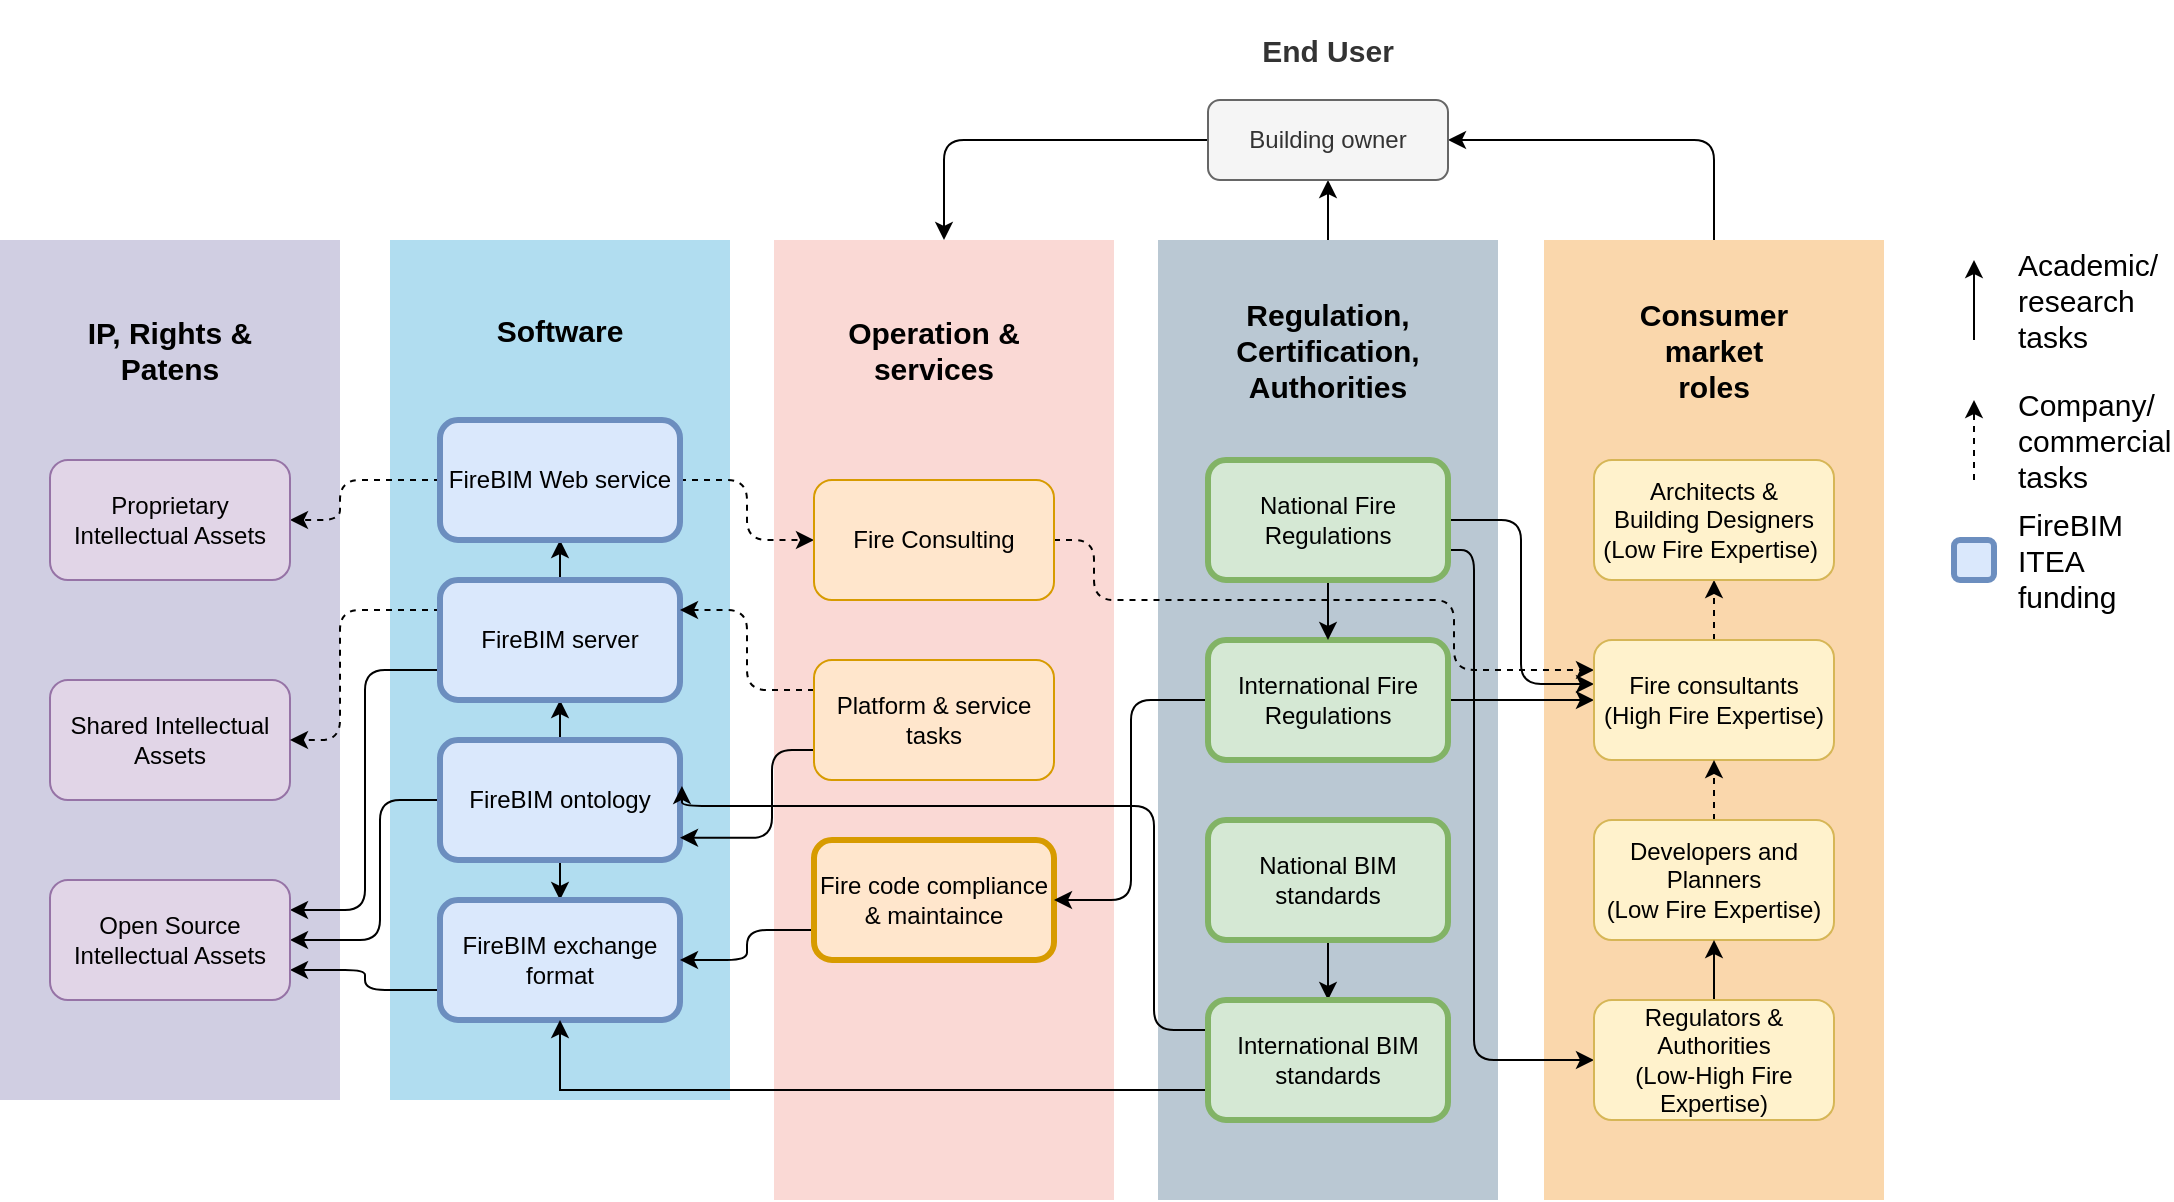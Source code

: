 <mxfile version="15.3.8" type="github">
  <diagram id="prtHgNgQTEPvFCAcTncT" name="Page-1">
    <mxGraphModel dx="1422" dy="1874" grid="1" gridSize="10" guides="1" tooltips="1" connect="1" arrows="1" fold="1" page="1" pageScale="1" pageWidth="827" pageHeight="1169" math="0" shadow="0">
      <root>
        <mxCell id="0" />
        <mxCell id="1" parent="0" />
        <mxCell id="2TjgyCzb8Htl5xwf5OyU-55" value="" style="rounded=0;html=1;strokeColor=none;fillColor=#d0cee2;whiteSpace=wrap;" parent="1" vertex="1">
          <mxGeometry x="103" y="90" width="170" height="430" as="geometry" />
        </mxCell>
        <mxCell id="2TjgyCzb8Htl5xwf5OyU-54" value="" style="rounded=0;whiteSpace=wrap;html=1;strokeColor=none;fillColor=#b1ddf0;" parent="1" vertex="1">
          <mxGeometry x="298" y="90" width="170" height="430" as="geometry" />
        </mxCell>
        <mxCell id="2TjgyCzb8Htl5xwf5OyU-53" value="" style="rounded=0;whiteSpace=wrap;html=1;fillColor=#fad7ac;strokeColor=none;" parent="1" vertex="1">
          <mxGeometry x="875" y="90" width="170" height="480" as="geometry" />
        </mxCell>
        <mxCell id="2TjgyCzb8Htl5xwf5OyU-52" value="" style="rounded=0;whiteSpace=wrap;html=1;fillColor=#bac8d3;strokeColor=none;" parent="1" vertex="1">
          <mxGeometry x="682" y="90" width="170" height="480" as="geometry" />
        </mxCell>
        <mxCell id="2TjgyCzb8Htl5xwf5OyU-50" value="" style="rounded=0;whiteSpace=wrap;html=1;strokeColor=none;fillColor=#fad9d5;" parent="1" vertex="1">
          <mxGeometry x="490" y="90" width="170" height="480" as="geometry" />
        </mxCell>
        <mxCell id="O-F3Ail7RcBTmuWhiVfL-2" value="Shared Intellectual Assets" style="rounded=1;whiteSpace=wrap;html=1;fillColor=#e1d5e7;strokeColor=#9673a6;" parent="1" vertex="1">
          <mxGeometry x="128" y="310" width="120" height="60" as="geometry" />
        </mxCell>
        <mxCell id="2TjgyCzb8Htl5xwf5OyU-14" style="edgeStyle=orthogonalEdgeStyle;rounded=0;orthogonalLoop=1;jettySize=auto;html=1;exitX=0.5;exitY=1;exitDx=0;exitDy=0;entryX=0.5;entryY=0;entryDx=0;entryDy=0;" parent="1" source="O-F3Ail7RcBTmuWhiVfL-3" target="O-F3Ail7RcBTmuWhiVfL-4" edge="1">
          <mxGeometry relative="1" as="geometry" />
        </mxCell>
        <mxCell id="2TjgyCzb8Htl5xwf5OyU-15" style="edgeStyle=orthogonalEdgeStyle;rounded=0;orthogonalLoop=1;jettySize=auto;html=1;exitX=0.5;exitY=0;exitDx=0;exitDy=0;entryX=0.5;entryY=1;entryDx=0;entryDy=0;" parent="1" source="O-F3Ail7RcBTmuWhiVfL-3" target="O-F3Ail7RcBTmuWhiVfL-5" edge="1">
          <mxGeometry relative="1" as="geometry" />
        </mxCell>
        <mxCell id="g0r0Y4DcRBQkHfUcTOGN-6" style="edgeStyle=orthogonalEdgeStyle;rounded=1;orthogonalLoop=1;jettySize=auto;html=1;exitX=0;exitY=0.5;exitDx=0;exitDy=0;entryX=1;entryY=0.5;entryDx=0;entryDy=0;" edge="1" parent="1" source="O-F3Ail7RcBTmuWhiVfL-3" target="O-F3Ail7RcBTmuWhiVfL-14">
          <mxGeometry relative="1" as="geometry">
            <Array as="points">
              <mxPoint x="293" y="370" />
              <mxPoint x="293" y="440" />
            </Array>
          </mxGeometry>
        </mxCell>
        <mxCell id="O-F3Ail7RcBTmuWhiVfL-3" value="FireBIM ontology" style="rounded=1;whiteSpace=wrap;html=1;fillColor=#dae8fc;strokeColor=#6c8ebf;strokeWidth=3;" parent="1" vertex="1">
          <mxGeometry x="323" y="340" width="120" height="60" as="geometry" />
        </mxCell>
        <mxCell id="g0r0Y4DcRBQkHfUcTOGN-7" style="edgeStyle=orthogonalEdgeStyle;rounded=1;orthogonalLoop=1;jettySize=auto;html=1;exitX=0;exitY=0.75;exitDx=0;exitDy=0;entryX=1;entryY=0.75;entryDx=0;entryDy=0;" edge="1" parent="1" source="O-F3Ail7RcBTmuWhiVfL-4" target="O-F3Ail7RcBTmuWhiVfL-14">
          <mxGeometry relative="1" as="geometry" />
        </mxCell>
        <mxCell id="O-F3Ail7RcBTmuWhiVfL-4" value="FireBIM exchange format" style="rounded=1;whiteSpace=wrap;html=1;fillColor=#dae8fc;strokeColor=#6c8ebf;strokeWidth=3;" parent="1" vertex="1">
          <mxGeometry x="323" y="420" width="120" height="60" as="geometry" />
        </mxCell>
        <mxCell id="2TjgyCzb8Htl5xwf5OyU-16" style="edgeStyle=orthogonalEdgeStyle;rounded=0;orthogonalLoop=1;jettySize=auto;html=1;exitX=0.5;exitY=0;exitDx=0;exitDy=0;entryX=0.5;entryY=1;entryDx=0;entryDy=0;" parent="1" source="O-F3Ail7RcBTmuWhiVfL-5" target="O-F3Ail7RcBTmuWhiVfL-6" edge="1">
          <mxGeometry relative="1" as="geometry" />
        </mxCell>
        <mxCell id="g0r0Y4DcRBQkHfUcTOGN-5" style="edgeStyle=orthogonalEdgeStyle;rounded=1;orthogonalLoop=1;jettySize=auto;html=1;exitX=0;exitY=0.75;exitDx=0;exitDy=0;entryX=1;entryY=0.25;entryDx=0;entryDy=0;" edge="1" parent="1" source="O-F3Ail7RcBTmuWhiVfL-5" target="O-F3Ail7RcBTmuWhiVfL-14">
          <mxGeometry relative="1" as="geometry" />
        </mxCell>
        <mxCell id="g0r0Y4DcRBQkHfUcTOGN-9" style="edgeStyle=orthogonalEdgeStyle;rounded=1;orthogonalLoop=1;jettySize=auto;html=1;exitX=0;exitY=0.25;exitDx=0;exitDy=0;entryX=1;entryY=0.5;entryDx=0;entryDy=0;dashed=1;" edge="1" parent="1" source="O-F3Ail7RcBTmuWhiVfL-5" target="O-F3Ail7RcBTmuWhiVfL-2">
          <mxGeometry relative="1" as="geometry">
            <Array as="points">
              <mxPoint x="273" y="275" />
              <mxPoint x="273" y="340" />
            </Array>
          </mxGeometry>
        </mxCell>
        <mxCell id="O-F3Ail7RcBTmuWhiVfL-5" value="FireBIM server" style="rounded=1;whiteSpace=wrap;html=1;fillColor=#dae8fc;strokeColor=#6c8ebf;strokeWidth=3;" parent="1" vertex="1">
          <mxGeometry x="323" y="260" width="120" height="60" as="geometry" />
        </mxCell>
        <mxCell id="g0r0Y4DcRBQkHfUcTOGN-3" style="edgeStyle=orthogonalEdgeStyle;rounded=1;orthogonalLoop=1;jettySize=auto;html=1;exitX=1;exitY=0.5;exitDx=0;exitDy=0;entryX=0;entryY=0.5;entryDx=0;entryDy=0;dashed=1;" edge="1" parent="1" source="O-F3Ail7RcBTmuWhiVfL-6" target="O-F3Ail7RcBTmuWhiVfL-11">
          <mxGeometry relative="1" as="geometry" />
        </mxCell>
        <mxCell id="g0r0Y4DcRBQkHfUcTOGN-8" style="edgeStyle=orthogonalEdgeStyle;rounded=1;orthogonalLoop=1;jettySize=auto;html=1;exitX=0;exitY=0.5;exitDx=0;exitDy=0;dashed=1;" edge="1" parent="1" source="O-F3Ail7RcBTmuWhiVfL-6" target="O-F3Ail7RcBTmuWhiVfL-15">
          <mxGeometry relative="1" as="geometry">
            <Array as="points">
              <mxPoint x="273" y="210" />
              <mxPoint x="273" y="230" />
            </Array>
          </mxGeometry>
        </mxCell>
        <mxCell id="O-F3Ail7RcBTmuWhiVfL-6" value="FireBIM Web service" style="rounded=1;whiteSpace=wrap;html=1;fillColor=#dae8fc;strokeColor=#6c8ebf;strokeWidth=3;" parent="1" vertex="1">
          <mxGeometry x="323" y="180" width="120" height="60" as="geometry" />
        </mxCell>
        <mxCell id="O-F3Ail7RcBTmuWhiVfL-10" value="Operation &amp;amp; services" style="rounded=1;whiteSpace=wrap;html=1;arcSize=50;fillColor=none;strokeColor=none;fontStyle=1;fontSize=15;" parent="1" vertex="1">
          <mxGeometry x="510" y="130" width="120" height="30" as="geometry" />
        </mxCell>
        <mxCell id="2TjgyCzb8Htl5xwf5OyU-39" style="edgeStyle=orthogonalEdgeStyle;rounded=1;orthogonalLoop=1;jettySize=auto;html=1;exitX=1;exitY=0.5;exitDx=0;exitDy=0;entryX=0;entryY=0.25;entryDx=0;entryDy=0;dashed=1;" parent="1" source="O-F3Ail7RcBTmuWhiVfL-11" target="O-F3Ail7RcBTmuWhiVfL-28" edge="1">
          <mxGeometry relative="1" as="geometry">
            <Array as="points">
              <mxPoint x="650" y="240" />
              <mxPoint x="650" y="270" />
              <mxPoint x="830" y="270" />
              <mxPoint x="830" y="305" />
            </Array>
          </mxGeometry>
        </mxCell>
        <mxCell id="O-F3Ail7RcBTmuWhiVfL-11" value="Fire Consulting" style="rounded=1;whiteSpace=wrap;html=1;fillColor=#ffe6cc;strokeColor=#d79b00;" parent="1" vertex="1">
          <mxGeometry x="510" y="210" width="120" height="60" as="geometry" />
        </mxCell>
        <mxCell id="2TjgyCzb8Htl5xwf5OyU-60" style="edgeStyle=orthogonalEdgeStyle;rounded=1;jumpStyle=none;orthogonalLoop=1;jettySize=auto;html=1;exitX=0;exitY=0.25;exitDx=0;exitDy=0;entryX=1;entryY=0.25;entryDx=0;entryDy=0;dashed=1;strokeColor=default;strokeWidth=1;" parent="1" source="O-F3Ail7RcBTmuWhiVfL-12" target="O-F3Ail7RcBTmuWhiVfL-5" edge="1">
          <mxGeometry relative="1" as="geometry" />
        </mxCell>
        <mxCell id="2TjgyCzb8Htl5xwf5OyU-61" style="edgeStyle=orthogonalEdgeStyle;rounded=1;jumpStyle=none;orthogonalLoop=1;jettySize=auto;html=1;exitX=0;exitY=0.75;exitDx=0;exitDy=0;entryX=0.853;entryY=0.695;entryDx=0;entryDy=0;entryPerimeter=0;strokeColor=default;strokeWidth=1;" parent="1" source="O-F3Ail7RcBTmuWhiVfL-12" target="2TjgyCzb8Htl5xwf5OyU-54" edge="1">
          <mxGeometry relative="1" as="geometry" />
        </mxCell>
        <mxCell id="O-F3Ail7RcBTmuWhiVfL-12" value="Platform &amp;amp; service tasks" style="rounded=1;whiteSpace=wrap;html=1;fillColor=#ffe6cc;strokeColor=#d79b00;" parent="1" vertex="1">
          <mxGeometry x="510" y="300" width="120" height="60" as="geometry" />
        </mxCell>
        <mxCell id="2TjgyCzb8Htl5xwf5OyU-23" style="edgeStyle=orthogonalEdgeStyle;rounded=1;orthogonalLoop=1;jettySize=auto;html=1;exitX=0;exitY=0.75;exitDx=0;exitDy=0;entryX=1;entryY=0.5;entryDx=0;entryDy=0;jumpStyle=none;" parent="1" source="O-F3Ail7RcBTmuWhiVfL-13" target="O-F3Ail7RcBTmuWhiVfL-4" edge="1">
          <mxGeometry relative="1" as="geometry" />
        </mxCell>
        <mxCell id="O-F3Ail7RcBTmuWhiVfL-13" value="Fire code compliance &amp;amp; maintaince" style="rounded=1;whiteSpace=wrap;html=1;fillColor=#ffe6cc;strokeColor=#d79b00;strokeWidth=3;" parent="1" vertex="1">
          <mxGeometry x="510" y="390" width="120" height="60" as="geometry" />
        </mxCell>
        <mxCell id="O-F3Ail7RcBTmuWhiVfL-14" value="Open Source Intellectual Assets" style="rounded=1;whiteSpace=wrap;html=1;fillColor=#e1d5e7;strokeColor=#9673a6;" parent="1" vertex="1">
          <mxGeometry x="128" y="410" width="120" height="60" as="geometry" />
        </mxCell>
        <mxCell id="O-F3Ail7RcBTmuWhiVfL-15" value="Proprietary Intellectual Assets" style="rounded=1;whiteSpace=wrap;html=1;fillColor=#e1d5e7;strokeColor=#9673a6;" parent="1" vertex="1">
          <mxGeometry x="128" y="200" width="120" height="60" as="geometry" />
        </mxCell>
        <mxCell id="O-F3Ail7RcBTmuWhiVfL-19" value="Software" style="rounded=1;whiteSpace=wrap;html=1;arcSize=50;fillColor=none;strokeColor=none;fontStyle=1;fontSize=15;" parent="1" vertex="1">
          <mxGeometry x="323" y="120" width="120" height="30" as="geometry" />
        </mxCell>
        <mxCell id="O-F3Ail7RcBTmuWhiVfL-21" value="IP, Rights &amp;amp; Patens" style="rounded=1;whiteSpace=wrap;html=1;arcSize=50;fillColor=none;strokeColor=none;fontStyle=1;fontSize=15;" parent="1" vertex="1">
          <mxGeometry x="128" y="130" width="120" height="30" as="geometry" />
        </mxCell>
        <mxCell id="2TjgyCzb8Htl5xwf5OyU-34" style="edgeStyle=orthogonalEdgeStyle;rounded=1;orthogonalLoop=1;jettySize=auto;html=1;strokeWidth=1;startArrow=none;startFill=0;exitX=0.5;exitY=0;exitDx=0;exitDy=0;" parent="1" source="2TjgyCzb8Htl5xwf5OyU-52" edge="1">
          <mxGeometry relative="1" as="geometry">
            <mxPoint x="767" y="60" as="targetPoint" />
            <mxPoint x="767" y="80" as="sourcePoint" />
          </mxGeometry>
        </mxCell>
        <mxCell id="O-F3Ail7RcBTmuWhiVfL-22" value="Regulation, Certification, Authorities" style="rounded=1;whiteSpace=wrap;html=1;arcSize=50;fillColor=none;strokeColor=none;fontStyle=1;fontSize=15;" parent="1" vertex="1">
          <mxGeometry x="707" y="120" width="120" height="50" as="geometry" />
        </mxCell>
        <mxCell id="2TjgyCzb8Htl5xwf5OyU-29" style="edgeStyle=orthogonalEdgeStyle;rounded=1;orthogonalLoop=1;jettySize=auto;html=1;exitX=0;exitY=0.5;exitDx=0;exitDy=0;entryX=1;entryY=0.5;entryDx=0;entryDy=0;" parent="1" source="O-F3Ail7RcBTmuWhiVfL-23" target="O-F3Ail7RcBTmuWhiVfL-13" edge="1">
          <mxGeometry relative="1" as="geometry" />
        </mxCell>
        <mxCell id="2TjgyCzb8Htl5xwf5OyU-31" style="edgeStyle=orthogonalEdgeStyle;rounded=0;orthogonalLoop=1;jettySize=auto;html=1;exitX=1;exitY=0.5;exitDx=0;exitDy=0;" parent="1" source="O-F3Ail7RcBTmuWhiVfL-23" target="O-F3Ail7RcBTmuWhiVfL-28" edge="1">
          <mxGeometry relative="1" as="geometry" />
        </mxCell>
        <mxCell id="O-F3Ail7RcBTmuWhiVfL-23" value="International Fire Regulations" style="rounded=1;whiteSpace=wrap;html=1;fillColor=#d5e8d4;strokeColor=#82b366;strokeWidth=3;" parent="1" vertex="1">
          <mxGeometry x="707" y="290" width="120" height="60" as="geometry" />
        </mxCell>
        <mxCell id="2TjgyCzb8Htl5xwf5OyU-27" style="edgeStyle=orthogonalEdgeStyle;rounded=0;orthogonalLoop=1;jettySize=auto;html=1;exitX=0.5;exitY=1;exitDx=0;exitDy=0;entryX=0.5;entryY=0;entryDx=0;entryDy=0;" parent="1" source="O-F3Ail7RcBTmuWhiVfL-24" target="O-F3Ail7RcBTmuWhiVfL-25" edge="1">
          <mxGeometry relative="1" as="geometry" />
        </mxCell>
        <mxCell id="O-F3Ail7RcBTmuWhiVfL-24" value="National BIM standards" style="rounded=1;whiteSpace=wrap;html=1;fillColor=#d5e8d4;strokeColor=#82b366;strokeWidth=3;" parent="1" vertex="1">
          <mxGeometry x="707" y="380" width="120" height="60" as="geometry" />
        </mxCell>
        <mxCell id="g0r0Y4DcRBQkHfUcTOGN-1" style="edgeStyle=orthogonalEdgeStyle;rounded=0;orthogonalLoop=1;jettySize=auto;html=1;exitX=0;exitY=0.75;exitDx=0;exitDy=0;entryX=0.5;entryY=1;entryDx=0;entryDy=0;" edge="1" parent="1" source="O-F3Ail7RcBTmuWhiVfL-25" target="O-F3Ail7RcBTmuWhiVfL-4">
          <mxGeometry relative="1" as="geometry" />
        </mxCell>
        <mxCell id="g0r0Y4DcRBQkHfUcTOGN-2" style="edgeStyle=orthogonalEdgeStyle;rounded=1;orthogonalLoop=1;jettySize=auto;html=1;exitX=0;exitY=0.25;exitDx=0;exitDy=0;entryX=1.008;entryY=0.383;entryDx=0;entryDy=0;entryPerimeter=0;" edge="1" parent="1" source="O-F3Ail7RcBTmuWhiVfL-25" target="O-F3Ail7RcBTmuWhiVfL-3">
          <mxGeometry relative="1" as="geometry">
            <Array as="points">
              <mxPoint x="680" y="485" />
              <mxPoint x="680" y="373" />
            </Array>
          </mxGeometry>
        </mxCell>
        <mxCell id="O-F3Ail7RcBTmuWhiVfL-25" value="International BIM standards" style="rounded=1;whiteSpace=wrap;html=1;fillColor=#d5e8d4;strokeColor=#82b366;strokeWidth=3;" parent="1" vertex="1">
          <mxGeometry x="707" y="470" width="120" height="60" as="geometry" />
        </mxCell>
        <mxCell id="2TjgyCzb8Htl5xwf5OyU-28" style="edgeStyle=orthogonalEdgeStyle;rounded=0;orthogonalLoop=1;jettySize=auto;html=1;exitX=0.5;exitY=1;exitDx=0;exitDy=0;entryX=0.5;entryY=0;entryDx=0;entryDy=0;" parent="1" source="O-F3Ail7RcBTmuWhiVfL-26" target="O-F3Ail7RcBTmuWhiVfL-23" edge="1">
          <mxGeometry relative="1" as="geometry" />
        </mxCell>
        <mxCell id="2TjgyCzb8Htl5xwf5OyU-30" style="edgeStyle=orthogonalEdgeStyle;rounded=1;orthogonalLoop=1;jettySize=auto;html=1;exitX=1;exitY=0.5;exitDx=0;exitDy=0;entryX=0;entryY=0.367;entryDx=0;entryDy=0;entryPerimeter=0;" parent="1" source="O-F3Ail7RcBTmuWhiVfL-26" target="O-F3Ail7RcBTmuWhiVfL-28" edge="1">
          <mxGeometry relative="1" as="geometry" />
        </mxCell>
        <mxCell id="2TjgyCzb8Htl5xwf5OyU-32" style="edgeStyle=orthogonalEdgeStyle;rounded=1;orthogonalLoop=1;jettySize=auto;html=1;exitX=1;exitY=0.75;exitDx=0;exitDy=0;entryX=0;entryY=0.5;entryDx=0;entryDy=0;" parent="1" source="O-F3Ail7RcBTmuWhiVfL-26" target="O-F3Ail7RcBTmuWhiVfL-30" edge="1">
          <mxGeometry relative="1" as="geometry">
            <Array as="points">
              <mxPoint x="840" y="245" />
              <mxPoint x="840" y="500" />
            </Array>
          </mxGeometry>
        </mxCell>
        <mxCell id="O-F3Ail7RcBTmuWhiVfL-26" value="National Fire Regulations" style="rounded=1;whiteSpace=wrap;html=1;fillColor=#d5e8d4;strokeColor=#82b366;strokeWidth=3;" parent="1" vertex="1">
          <mxGeometry x="707" y="200" width="120" height="60" as="geometry" />
        </mxCell>
        <mxCell id="2TjgyCzb8Htl5xwf5OyU-35" style="edgeStyle=orthogonalEdgeStyle;rounded=1;orthogonalLoop=1;jettySize=auto;html=1;exitX=0.5;exitY=0;exitDx=0;exitDy=0;entryX=1;entryY=0.5;entryDx=0;entryDy=0;strokeWidth=1;" parent="1" source="2TjgyCzb8Htl5xwf5OyU-53" target="O-F3Ail7RcBTmuWhiVfL-33" edge="1">
          <mxGeometry relative="1" as="geometry" />
        </mxCell>
        <mxCell id="O-F3Ail7RcBTmuWhiVfL-27" value="Consumer market&lt;br&gt;roles" style="rounded=1;whiteSpace=wrap;html=1;arcSize=50;fillColor=none;strokeColor=none;fontStyle=1;fontSize=15;" parent="1" vertex="1">
          <mxGeometry x="900" y="120" width="120" height="50" as="geometry" />
        </mxCell>
        <mxCell id="2TjgyCzb8Htl5xwf5OyU-41" style="edgeStyle=orthogonalEdgeStyle;rounded=0;orthogonalLoop=1;jettySize=auto;html=1;exitX=0.5;exitY=0;exitDx=0;exitDy=0;entryX=0.5;entryY=1;entryDx=0;entryDy=0;dashed=1;" parent="1" source="O-F3Ail7RcBTmuWhiVfL-28" target="O-F3Ail7RcBTmuWhiVfL-31" edge="1">
          <mxGeometry relative="1" as="geometry" />
        </mxCell>
        <mxCell id="O-F3Ail7RcBTmuWhiVfL-28" value="Fire consultants&lt;br&gt;(High Fire&amp;nbsp;Expertise)" style="rounded=1;whiteSpace=wrap;html=1;fillColor=#fff2cc;strokeColor=#d6b656;" parent="1" vertex="1">
          <mxGeometry x="900" y="290" width="120" height="60" as="geometry" />
        </mxCell>
        <mxCell id="2TjgyCzb8Htl5xwf5OyU-40" style="edgeStyle=orthogonalEdgeStyle;rounded=0;orthogonalLoop=1;jettySize=auto;html=1;exitX=0.5;exitY=0;exitDx=0;exitDy=0;entryX=0.5;entryY=1;entryDx=0;entryDy=0;dashed=1;" parent="1" source="O-F3Ail7RcBTmuWhiVfL-29" target="O-F3Ail7RcBTmuWhiVfL-28" edge="1">
          <mxGeometry relative="1" as="geometry" />
        </mxCell>
        <mxCell id="O-F3Ail7RcBTmuWhiVfL-29" value="Developers and Planners&lt;br&gt;(Low Fire Expertise)" style="rounded=1;whiteSpace=wrap;html=1;fillColor=#fff2cc;strokeColor=#d6b656;" parent="1" vertex="1">
          <mxGeometry x="900" y="380" width="120" height="60" as="geometry" />
        </mxCell>
        <mxCell id="2TjgyCzb8Htl5xwf5OyU-42" style="edgeStyle=orthogonalEdgeStyle;rounded=0;orthogonalLoop=1;jettySize=auto;html=1;exitX=0.5;exitY=0;exitDx=0;exitDy=0;entryX=0.5;entryY=1;entryDx=0;entryDy=0;" parent="1" source="O-F3Ail7RcBTmuWhiVfL-30" target="O-F3Ail7RcBTmuWhiVfL-29" edge="1">
          <mxGeometry relative="1" as="geometry" />
        </mxCell>
        <mxCell id="O-F3Ail7RcBTmuWhiVfL-30" value="Regulators &amp;amp; Authorities&lt;br&gt;(Low-High Fire Expertise)" style="rounded=1;whiteSpace=wrap;html=1;fillColor=#fff2cc;strokeColor=#d6b656;" parent="1" vertex="1">
          <mxGeometry x="900" y="470" width="120" height="60" as="geometry" />
        </mxCell>
        <mxCell id="O-F3Ail7RcBTmuWhiVfL-31" value="Architects &amp;amp; &lt;br&gt;Building Designers&lt;br&gt;(Low Fire Expertise)&amp;nbsp;" style="rounded=1;whiteSpace=wrap;html=1;fillColor=#fff2cc;strokeColor=#d6b656;" parent="1" vertex="1">
          <mxGeometry x="900" y="200" width="120" height="60" as="geometry" />
        </mxCell>
        <mxCell id="O-F3Ail7RcBTmuWhiVfL-32" value="&lt;font style=&quot;font-size: 15px&quot;&gt;End User&lt;/font&gt;" style="rounded=1;whiteSpace=wrap;html=1;arcSize=50;fillColor=none;strokeColor=none;fontColor=#333333;fontStyle=1" parent="1" vertex="1">
          <mxGeometry x="707" y="-30" width="120" height="50" as="geometry" />
        </mxCell>
        <mxCell id="2TjgyCzb8Htl5xwf5OyU-62" style="edgeStyle=orthogonalEdgeStyle;rounded=1;jumpStyle=none;orthogonalLoop=1;jettySize=auto;html=1;exitX=0;exitY=0.5;exitDx=0;exitDy=0;entryX=0.5;entryY=0;entryDx=0;entryDy=0;strokeColor=default;strokeWidth=1;" parent="1" source="O-F3Ail7RcBTmuWhiVfL-33" target="2TjgyCzb8Htl5xwf5OyU-50" edge="1">
          <mxGeometry relative="1" as="geometry" />
        </mxCell>
        <mxCell id="O-F3Ail7RcBTmuWhiVfL-33" value="Building owner" style="rounded=1;whiteSpace=wrap;html=1;fillColor=#f5f5f5;strokeColor=#666666;fontColor=#333333;" parent="1" vertex="1">
          <mxGeometry x="707" y="20" width="120" height="40" as="geometry" />
        </mxCell>
        <mxCell id="O-F3Ail7RcBTmuWhiVfL-34" style="edgeStyle=orthogonalEdgeStyle;rounded=0;orthogonalLoop=1;jettySize=auto;html=1;exitX=0.5;exitY=1;exitDx=0;exitDy=0;" parent="1" source="O-F3Ail7RcBTmuWhiVfL-33" target="O-F3Ail7RcBTmuWhiVfL-33" edge="1">
          <mxGeometry relative="1" as="geometry" />
        </mxCell>
        <mxCell id="WZhK_iISjF4VqVoh4DxO-2" value="" style="endArrow=classic;html=1;fontSize=15;" parent="1" edge="1">
          <mxGeometry width="50" height="50" relative="1" as="geometry">
            <mxPoint x="1090" y="140" as="sourcePoint" />
            <mxPoint x="1090" y="100" as="targetPoint" />
          </mxGeometry>
        </mxCell>
        <mxCell id="WZhK_iISjF4VqVoh4DxO-4" value="Academic/&lt;br&gt;research tasks" style="text;html=1;strokeColor=none;fillColor=none;align=left;verticalAlign=middle;whiteSpace=wrap;rounded=0;dashed=1;fontSize=15;" parent="1" vertex="1">
          <mxGeometry x="1110" y="110" width="40" height="20" as="geometry" />
        </mxCell>
        <mxCell id="WZhK_iISjF4VqVoh4DxO-5" value="" style="endArrow=classic;html=1;fontSize=15;dashed=1;" parent="1" edge="1">
          <mxGeometry width="50" height="50" relative="1" as="geometry">
            <mxPoint x="1090" y="210" as="sourcePoint" />
            <mxPoint x="1090" y="170" as="targetPoint" />
          </mxGeometry>
        </mxCell>
        <mxCell id="WZhK_iISjF4VqVoh4DxO-6" value="Company/&lt;br&gt;commercial&lt;br&gt;tasks" style="text;html=1;strokeColor=none;fillColor=none;align=left;verticalAlign=middle;whiteSpace=wrap;rounded=0;dashed=1;fontSize=15;" parent="1" vertex="1">
          <mxGeometry x="1110" y="180" width="40" height="20" as="geometry" />
        </mxCell>
        <mxCell id="WZhK_iISjF4VqVoh4DxO-8" value="" style="rounded=1;whiteSpace=wrap;html=1;fillColor=#dae8fc;strokeColor=#6c8ebf;strokeWidth=3;" parent="1" vertex="1">
          <mxGeometry x="1080" y="240" width="20" height="20" as="geometry" />
        </mxCell>
        <mxCell id="WZhK_iISjF4VqVoh4DxO-9" value="FireBIM ITEA funding" style="text;html=1;strokeColor=none;fillColor=none;align=left;verticalAlign=middle;whiteSpace=wrap;rounded=0;dashed=1;fontSize=15;" parent="1" vertex="1">
          <mxGeometry x="1110" y="240" width="40" height="20" as="geometry" />
        </mxCell>
      </root>
    </mxGraphModel>
  </diagram>
</mxfile>
